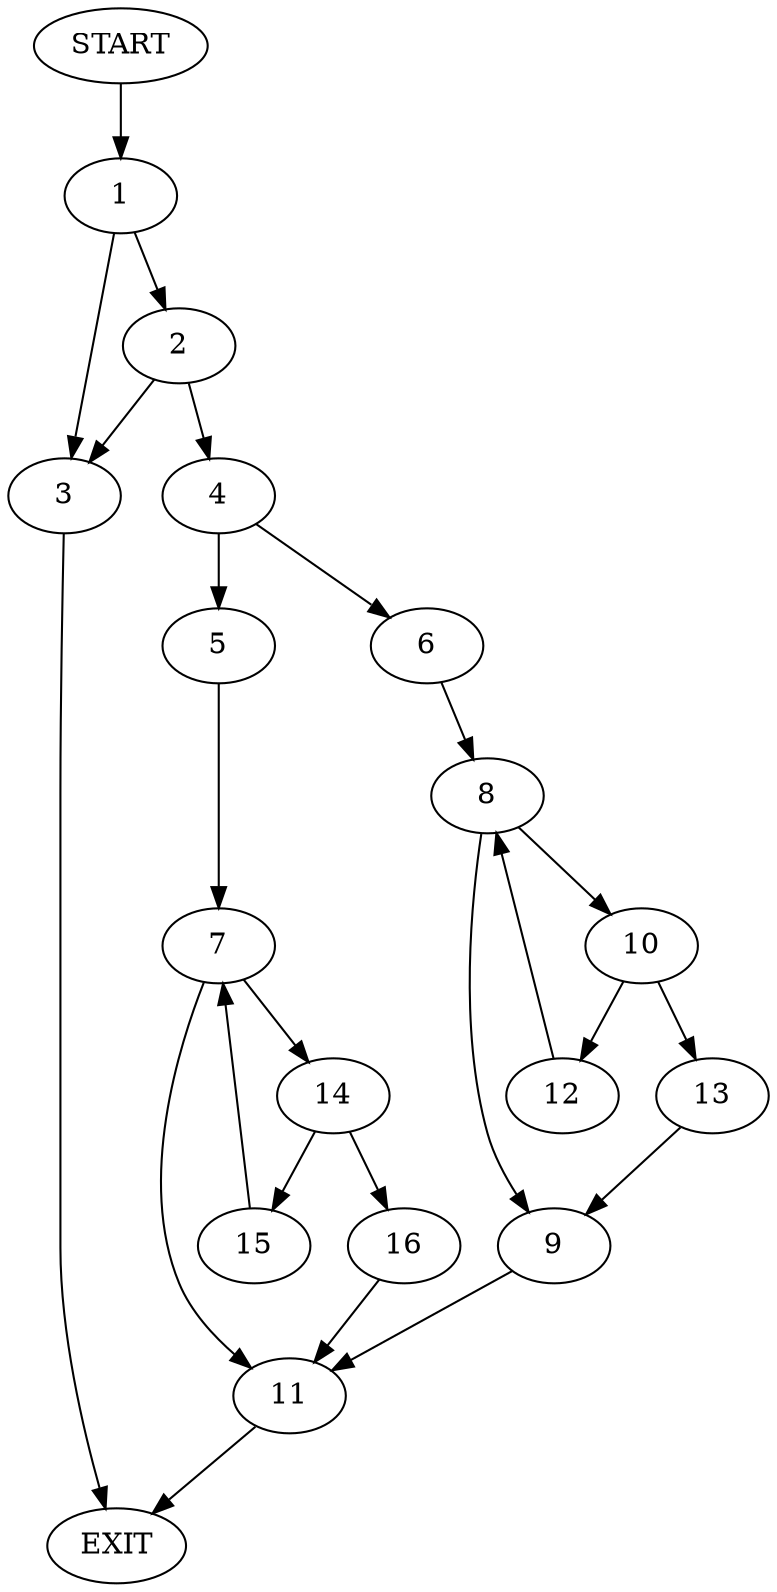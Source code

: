 digraph {
0 [label="START"]
17 [label="EXIT"]
0 -> 1
1 -> 2
1 -> 3
3 -> 17
2 -> 4
2 -> 3
4 -> 5
4 -> 6
5 -> 7
6 -> 8
8 -> 9
8 -> 10
9 -> 11
10 -> 12
10 -> 13
13 -> 9
12 -> 8
11 -> 17
7 -> 11
7 -> 14
14 -> 15
14 -> 16
15 -> 7
16 -> 11
}
